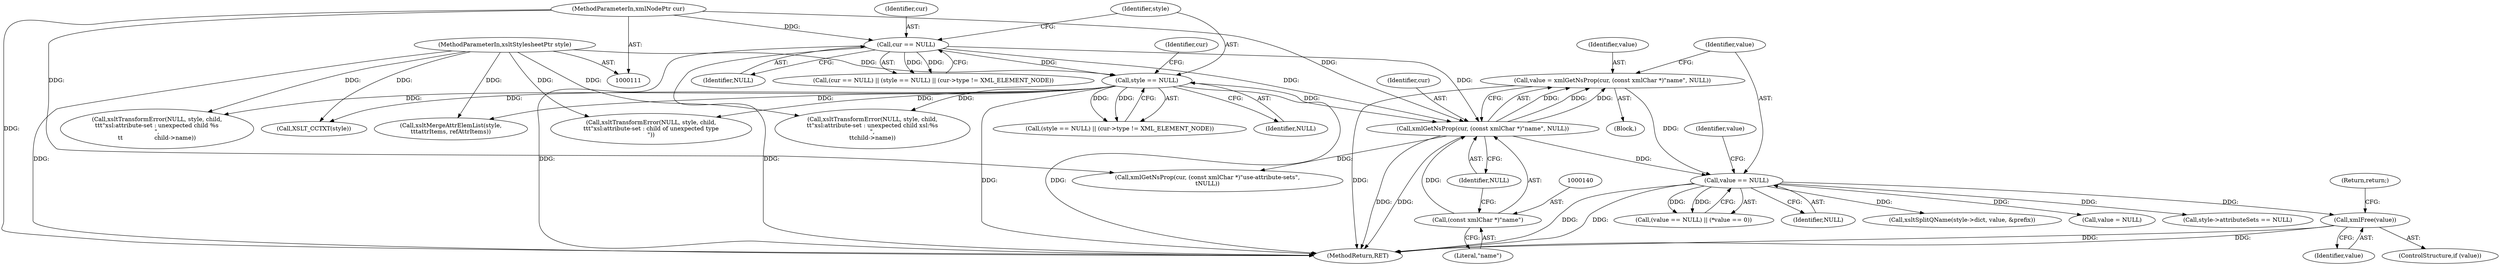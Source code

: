 digraph "0_Chrome_96dbafe288dbe2f0cc45fa3c39daf6d0c37acbab_11@pointer" {
"1000158" [label="(Call,xmlFree(value))"];
"1000145" [label="(Call,value == NULL)"];
"1000135" [label="(Call,value = xmlGetNsProp(cur, (const xmlChar *)\"name\", NULL))"];
"1000137" [label="(Call,xmlGetNsProp(cur, (const xmlChar *)\"name\", NULL))"];
"1000122" [label="(Call,cur == NULL)"];
"1000113" [label="(MethodParameterIn,xmlNodePtr cur)"];
"1000139" [label="(Call,(const xmlChar *)\"name\")"];
"1000126" [label="(Call,style == NULL)"];
"1000112" [label="(MethodParameterIn,xsltStylesheetPtr style)"];
"1000122" [label="(Call,cur == NULL)"];
"1000150" [label="(Identifier,value)"];
"1000141" [label="(Literal,\"name\")"];
"1000142" [label="(Identifier,NULL)"];
"1000444" [label="(Call,xsltMergeAttrElemList(style,\n\t\t\tattrItems, refAttrItems))"];
"1000176" [label="(Call,style->attributeSets == NULL)"];
"1000128" [label="(Identifier,NULL)"];
"1000160" [label="(Return,return;)"];
"1000159" [label="(Identifier,value)"];
"1000136" [label="(Identifier,value)"];
"1000139" [label="(Call,(const xmlChar *)\"name\")"];
"1000121" [label="(Call,(cur == NULL) || (style == NULL) || (cur->type != XML_ELEMENT_NODE))"];
"1000144" [label="(Call,(value == NULL) || (*value == 0))"];
"1000131" [label="(Identifier,cur)"];
"1000478" [label="(MethodReturn,RET)"];
"1000248" [label="(Call,xsltTransformError(NULL, style, child,\n\t\t\t\"xsl:attribute-set : child of unexpected type\n\"))"];
"1000260" [label="(Call,xsltTransformError(NULL, style, child,\n\t\t\"xsl:attribute-set : unexpected child xsl:%s\n\",\n\t\tchild->name))"];
"1000135" [label="(Call,value = xmlGetNsProp(cur, (const xmlChar *)\"name\", NULL))"];
"1000112" [label="(MethodParameterIn,xsltStylesheetPtr style)"];
"1000114" [label="(Block,)"];
"1000137" [label="(Call,xmlGetNsProp(cur, (const xmlChar *)\"name\", NULL))"];
"1000156" [label="(ControlStructure,if (value))"];
"1000125" [label="(Call,(style == NULL) || (cur->type != XML_ELEMENT_NODE))"];
"1000147" [label="(Identifier,NULL)"];
"1000138" [label="(Identifier,cur)"];
"1000239" [label="(Call,xsltTransformError(NULL, style, child,\n\t\t\t\"xsl:attribute-set : unexpected child %s\n\",\n\t\t                 child->name))"];
"1000145" [label="(Call,value == NULL)"];
"1000126" [label="(Call,style == NULL)"];
"1000113" [label="(MethodParameterIn,xmlNodePtr cur)"];
"1000123" [label="(Identifier,cur)"];
"1000124" [label="(Identifier,NULL)"];
"1000158" [label="(Call,xmlFree(value))"];
"1000127" [label="(Identifier,style)"];
"1000327" [label="(Call,XSLT_CCTXT(style))"];
"1000146" [label="(Identifier,value)"];
"1000338" [label="(Call,xmlGetNsProp(cur, (const xmlChar *)\"use-attribute-sets\",\n\tNULL))"];
"1000163" [label="(Call,xsltSplitQName(style->dict, value, &prefix))"];
"1000172" [label="(Call,value = NULL)"];
"1000158" -> "1000156"  [label="AST: "];
"1000158" -> "1000159"  [label="CFG: "];
"1000159" -> "1000158"  [label="AST: "];
"1000160" -> "1000158"  [label="CFG: "];
"1000158" -> "1000478"  [label="DDG: "];
"1000158" -> "1000478"  [label="DDG: "];
"1000145" -> "1000158"  [label="DDG: "];
"1000145" -> "1000144"  [label="AST: "];
"1000145" -> "1000147"  [label="CFG: "];
"1000146" -> "1000145"  [label="AST: "];
"1000147" -> "1000145"  [label="AST: "];
"1000150" -> "1000145"  [label="CFG: "];
"1000144" -> "1000145"  [label="CFG: "];
"1000145" -> "1000478"  [label="DDG: "];
"1000145" -> "1000478"  [label="DDG: "];
"1000145" -> "1000144"  [label="DDG: "];
"1000145" -> "1000144"  [label="DDG: "];
"1000135" -> "1000145"  [label="DDG: "];
"1000137" -> "1000145"  [label="DDG: "];
"1000145" -> "1000163"  [label="DDG: "];
"1000145" -> "1000172"  [label="DDG: "];
"1000145" -> "1000176"  [label="DDG: "];
"1000135" -> "1000114"  [label="AST: "];
"1000135" -> "1000137"  [label="CFG: "];
"1000136" -> "1000135"  [label="AST: "];
"1000137" -> "1000135"  [label="AST: "];
"1000146" -> "1000135"  [label="CFG: "];
"1000135" -> "1000478"  [label="DDG: "];
"1000137" -> "1000135"  [label="DDG: "];
"1000137" -> "1000135"  [label="DDG: "];
"1000137" -> "1000135"  [label="DDG: "];
"1000137" -> "1000142"  [label="CFG: "];
"1000138" -> "1000137"  [label="AST: "];
"1000139" -> "1000137"  [label="AST: "];
"1000142" -> "1000137"  [label="AST: "];
"1000137" -> "1000478"  [label="DDG: "];
"1000137" -> "1000478"  [label="DDG: "];
"1000122" -> "1000137"  [label="DDG: "];
"1000122" -> "1000137"  [label="DDG: "];
"1000113" -> "1000137"  [label="DDG: "];
"1000139" -> "1000137"  [label="DDG: "];
"1000126" -> "1000137"  [label="DDG: "];
"1000137" -> "1000338"  [label="DDG: "];
"1000122" -> "1000121"  [label="AST: "];
"1000122" -> "1000124"  [label="CFG: "];
"1000123" -> "1000122"  [label="AST: "];
"1000124" -> "1000122"  [label="AST: "];
"1000127" -> "1000122"  [label="CFG: "];
"1000121" -> "1000122"  [label="CFG: "];
"1000122" -> "1000478"  [label="DDG: "];
"1000122" -> "1000478"  [label="DDG: "];
"1000122" -> "1000121"  [label="DDG: "];
"1000122" -> "1000121"  [label="DDG: "];
"1000113" -> "1000122"  [label="DDG: "];
"1000122" -> "1000126"  [label="DDG: "];
"1000113" -> "1000111"  [label="AST: "];
"1000113" -> "1000478"  [label="DDG: "];
"1000113" -> "1000338"  [label="DDG: "];
"1000139" -> "1000141"  [label="CFG: "];
"1000140" -> "1000139"  [label="AST: "];
"1000141" -> "1000139"  [label="AST: "];
"1000142" -> "1000139"  [label="CFG: "];
"1000126" -> "1000125"  [label="AST: "];
"1000126" -> "1000128"  [label="CFG: "];
"1000127" -> "1000126"  [label="AST: "];
"1000128" -> "1000126"  [label="AST: "];
"1000131" -> "1000126"  [label="CFG: "];
"1000125" -> "1000126"  [label="CFG: "];
"1000126" -> "1000478"  [label="DDG: "];
"1000126" -> "1000478"  [label="DDG: "];
"1000126" -> "1000125"  [label="DDG: "];
"1000126" -> "1000125"  [label="DDG: "];
"1000112" -> "1000126"  [label="DDG: "];
"1000126" -> "1000239"  [label="DDG: "];
"1000126" -> "1000248"  [label="DDG: "];
"1000126" -> "1000260"  [label="DDG: "];
"1000126" -> "1000327"  [label="DDG: "];
"1000126" -> "1000444"  [label="DDG: "];
"1000112" -> "1000111"  [label="AST: "];
"1000112" -> "1000478"  [label="DDG: "];
"1000112" -> "1000239"  [label="DDG: "];
"1000112" -> "1000248"  [label="DDG: "];
"1000112" -> "1000260"  [label="DDG: "];
"1000112" -> "1000327"  [label="DDG: "];
"1000112" -> "1000444"  [label="DDG: "];
}
